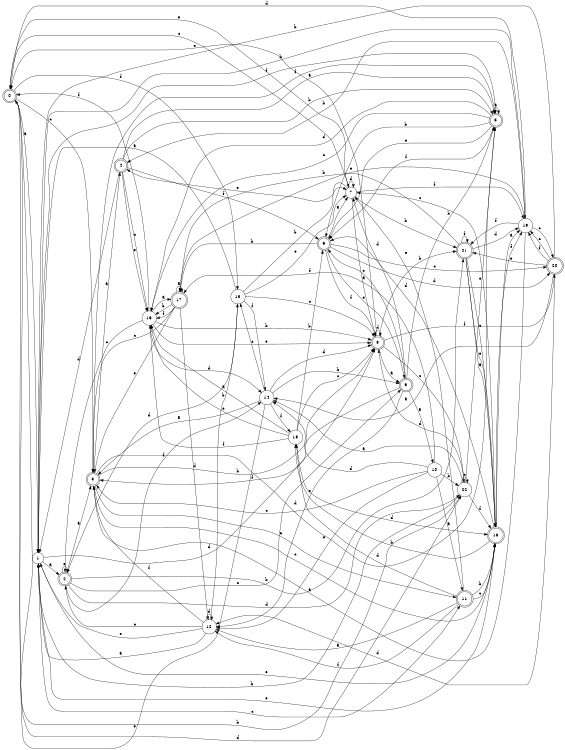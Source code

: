 digraph n19_9 {
__start0 [label="" shape="none"];

rankdir=LR;
size="8,5";

s0 [style="rounded,filled", color="black", fillcolor="white" shape="doublecircle", label="0"];
s1 [style="filled", color="black", fillcolor="white" shape="circle", label="1"];
s2 [style="rounded,filled", color="black", fillcolor="white" shape="doublecircle", label="2"];
s3 [style="rounded,filled", color="black", fillcolor="white" shape="doublecircle", label="3"];
s4 [style="rounded,filled", color="black", fillcolor="white" shape="doublecircle", label="4"];
s5 [style="rounded,filled", color="black", fillcolor="white" shape="doublecircle", label="5"];
s6 [style="rounded,filled", color="black", fillcolor="white" shape="doublecircle", label="6"];
s7 [style="filled", color="black", fillcolor="white" shape="circle", label="7"];
s8 [style="rounded,filled", color="black", fillcolor="white" shape="doublecircle", label="8"];
s9 [style="rounded,filled", color="black", fillcolor="white" shape="doublecircle", label="9"];
s10 [style="filled", color="black", fillcolor="white" shape="circle", label="10"];
s11 [style="rounded,filled", color="black", fillcolor="white" shape="doublecircle", label="11"];
s12 [style="filled", color="black", fillcolor="white" shape="circle", label="12"];
s13 [style="filled", color="black", fillcolor="white" shape="circle", label="13"];
s14 [style="filled", color="black", fillcolor="white" shape="circle", label="14"];
s15 [style="filled", color="black", fillcolor="white" shape="circle", label="15"];
s16 [style="filled", color="black", fillcolor="white" shape="circle", label="16"];
s17 [style="rounded,filled", color="black", fillcolor="white" shape="doublecircle", label="17"];
s18 [style="rounded,filled", color="black", fillcolor="white" shape="doublecircle", label="18"];
s19 [style="filled", color="black", fillcolor="white" shape="circle", label="19"];
s20 [style="rounded,filled", color="black", fillcolor="white" shape="doublecircle", label="20"];
s21 [style="rounded,filled", color="black", fillcolor="white" shape="doublecircle", label="21"];
s22 [style="filled", color="black", fillcolor="white" shape="circle", label="22"];
s0 -> s1 [label="a"];
s0 -> s22 [label="b"];
s0 -> s3 [label="c"];
s0 -> s22 [label="d"];
s0 -> s7 [label="e"];
s0 -> s13 [label="f"];
s1 -> s2 [label="a"];
s1 -> s19 [label="b"];
s1 -> s11 [label="c"];
s1 -> s8 [label="d"];
s1 -> s18 [label="e"];
s1 -> s5 [label="f"];
s2 -> s3 [label="a"];
s2 -> s21 [label="b"];
s2 -> s9 [label="c"];
s2 -> s22 [label="d"];
s2 -> s2 [label="e"];
s2 -> s14 [label="f"];
s3 -> s4 [label="a"];
s3 -> s8 [label="b"];
s3 -> s18 [label="c"];
s3 -> s5 [label="d"];
s3 -> s11 [label="e"];
s3 -> s5 [label="f"];
s4 -> s5 [label="a"];
s4 -> s5 [label="b"];
s4 -> s16 [label="c"];
s4 -> s1 [label="d"];
s4 -> s16 [label="e"];
s4 -> s6 [label="f"];
s5 -> s5 [label="a"];
s5 -> s6 [label="b"];
s5 -> s16 [label="c"];
s5 -> s16 [label="d"];
s5 -> s6 [label="e"];
s5 -> s6 [label="f"];
s6 -> s7 [label="a"];
s6 -> s17 [label="b"];
s6 -> s20 [label="c"];
s6 -> s20 [label="d"];
s6 -> s9 [label="e"];
s6 -> s8 [label="f"];
s7 -> s8 [label="a"];
s7 -> s21 [label="b"];
s7 -> s0 [label="c"];
s7 -> s7 [label="d"];
s7 -> s4 [label="e"];
s7 -> s19 [label="f"];
s8 -> s9 [label="a"];
s8 -> s21 [label="b"];
s8 -> s22 [label="c"];
s8 -> s8 [label="d"];
s8 -> s0 [label="e"];
s8 -> s20 [label="f"];
s9 -> s10 [label="a"];
s9 -> s5 [label="b"];
s9 -> s6 [label="c"];
s9 -> s7 [label="d"];
s9 -> s12 [label="e"];
s9 -> s3 [label="f"];
s10 -> s11 [label="a"];
s10 -> s22 [label="b"];
s10 -> s3 [label="c"];
s10 -> s14 [label="d"];
s10 -> s12 [label="e"];
s10 -> s17 [label="f"];
s11 -> s12 [label="a"];
s11 -> s18 [label="b"];
s11 -> s18 [label="c"];
s11 -> s15 [label="d"];
s11 -> s7 [label="e"];
s11 -> s12 [label="f"];
s12 -> s1 [label="a"];
s12 -> s13 [label="b"];
s12 -> s2 [label="c"];
s12 -> s12 [label="d"];
s12 -> s1 [label="e"];
s12 -> s3 [label="f"];
s13 -> s1 [label="a"];
s13 -> s7 [label="b"];
s13 -> s8 [label="c"];
s13 -> s2 [label="d"];
s13 -> s7 [label="e"];
s13 -> s14 [label="f"];
s14 -> s3 [label="a"];
s14 -> s9 [label="b"];
s14 -> s13 [label="c"];
s14 -> s8 [label="d"];
s14 -> s0 [label="e"];
s14 -> s15 [label="f"];
s15 -> s16 [label="a"];
s15 -> s6 [label="b"];
s15 -> s8 [label="c"];
s15 -> s18 [label="d"];
s15 -> s16 [label="e"];
s15 -> s16 [label="f"];
s16 -> s17 [label="a"];
s16 -> s8 [label="b"];
s16 -> s2 [label="c"];
s16 -> s14 [label="d"];
s16 -> s8 [label="e"];
s16 -> s0 [label="f"];
s17 -> s17 [label="a"];
s17 -> s16 [label="b"];
s17 -> s3 [label="c"];
s17 -> s12 [label="d"];
s17 -> s3 [label="e"];
s17 -> s16 [label="f"];
s18 -> s19 [label="a"];
s18 -> s15 [label="b"];
s18 -> s7 [label="c"];
s18 -> s6 [label="d"];
s18 -> s1 [label="e"];
s18 -> s19 [label="f"];
s19 -> s3 [label="a"];
s19 -> s4 [label="b"];
s19 -> s20 [label="c"];
s19 -> s0 [label="d"];
s19 -> s17 [label="e"];
s19 -> s21 [label="f"];
s20 -> s14 [label="a"];
s20 -> s1 [label="b"];
s20 -> s19 [label="c"];
s20 -> s12 [label="d"];
s20 -> s21 [label="e"];
s20 -> s19 [label="f"];
s21 -> s18 [label="a"];
s21 -> s17 [label="b"];
s21 -> s18 [label="c"];
s21 -> s19 [label="d"];
s21 -> s18 [label="e"];
s21 -> s21 [label="f"];
s22 -> s14 [label="a"];
s22 -> s1 [label="b"];
s22 -> s22 [label="c"];
s22 -> s8 [label="d"];
s22 -> s5 [label="e"];
s22 -> s18 [label="f"];

}